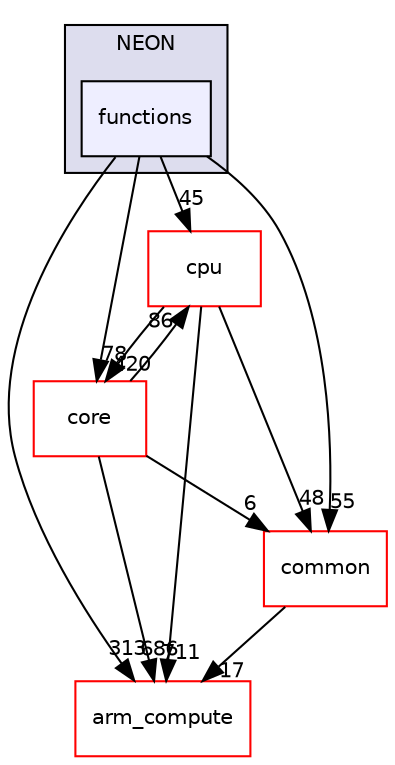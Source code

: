digraph "src/runtime/NEON/functions" {
  compound=true
  node [ fontsize="10", fontname="Helvetica"];
  edge [ labelfontsize="10", labelfontname="Helvetica"];
  subgraph clusterdir_a36523fc4c32a6b0076906589b6fc202 {
    graph [ bgcolor="#ddddee", pencolor="black", label="NEON" fontname="Helvetica", fontsize="10", URL="dir_a36523fc4c32a6b0076906589b6fc202.xhtml"]
  dir_4d03f28cfd35f8f734a3b0a2f1168d27 [shape=box, label="functions", style="filled", fillcolor="#eeeeff", pencolor="black", URL="dir_4d03f28cfd35f8f734a3b0a2f1168d27.xhtml"];
  }
  dir_214608ef36d61442cb2b0c1c4e9a7def [shape=box label="arm_compute" fillcolor="white" style="filled" color="red" URL="dir_214608ef36d61442cb2b0c1c4e9a7def.xhtml"];
  dir_2c61f424fd391396db977702a2beee9a [shape=box label="cpu" fillcolor="white" style="filled" color="red" URL="dir_2c61f424fd391396db977702a2beee9a.xhtml"];
  dir_aebb8dcc11953d78e620bbef0b9e2183 [shape=box label="core" fillcolor="white" style="filled" color="red" URL="dir_aebb8dcc11953d78e620bbef0b9e2183.xhtml"];
  dir_fdedb0aba14d44ce9d99bc100e026e6a [shape=box label="common" fillcolor="white" style="filled" color="red" URL="dir_fdedb0aba14d44ce9d99bc100e026e6a.xhtml"];
  dir_4d03f28cfd35f8f734a3b0a2f1168d27->dir_214608ef36d61442cb2b0c1c4e9a7def [headlabel="313", labeldistance=1.5 headhref="dir_000545_000000.xhtml"];
  dir_4d03f28cfd35f8f734a3b0a2f1168d27->dir_2c61f424fd391396db977702a2beee9a [headlabel="45", labeldistance=1.5 headhref="dir_000545_000373.xhtml"];
  dir_4d03f28cfd35f8f734a3b0a2f1168d27->dir_aebb8dcc11953d78e620bbef0b9e2183 [headlabel="78", labeldistance=1.5 headhref="dir_000545_000017.xhtml"];
  dir_4d03f28cfd35f8f734a3b0a2f1168d27->dir_fdedb0aba14d44ce9d99bc100e026e6a [headlabel="55", labeldistance=1.5 headhref="dir_000545_000016.xhtml"];
  dir_2c61f424fd391396db977702a2beee9a->dir_214608ef36d61442cb2b0c1c4e9a7def [headlabel="711", labeldistance=1.5 headhref="dir_000373_000000.xhtml"];
  dir_2c61f424fd391396db977702a2beee9a->dir_aebb8dcc11953d78e620bbef0b9e2183 [headlabel="420", labeldistance=1.5 headhref="dir_000373_000017.xhtml"];
  dir_2c61f424fd391396db977702a2beee9a->dir_fdedb0aba14d44ce9d99bc100e026e6a [headlabel="48", labeldistance=1.5 headhref="dir_000373_000016.xhtml"];
  dir_aebb8dcc11953d78e620bbef0b9e2183->dir_214608ef36d61442cb2b0c1c4e9a7def [headlabel="686", labeldistance=1.5 headhref="dir_000017_000000.xhtml"];
  dir_aebb8dcc11953d78e620bbef0b9e2183->dir_2c61f424fd391396db977702a2beee9a [headlabel="86", labeldistance=1.5 headhref="dir_000017_000373.xhtml"];
  dir_aebb8dcc11953d78e620bbef0b9e2183->dir_fdedb0aba14d44ce9d99bc100e026e6a [headlabel="6", labeldistance=1.5 headhref="dir_000017_000016.xhtml"];
  dir_fdedb0aba14d44ce9d99bc100e026e6a->dir_214608ef36d61442cb2b0c1c4e9a7def [headlabel="17", labeldistance=1.5 headhref="dir_000016_000000.xhtml"];
}
